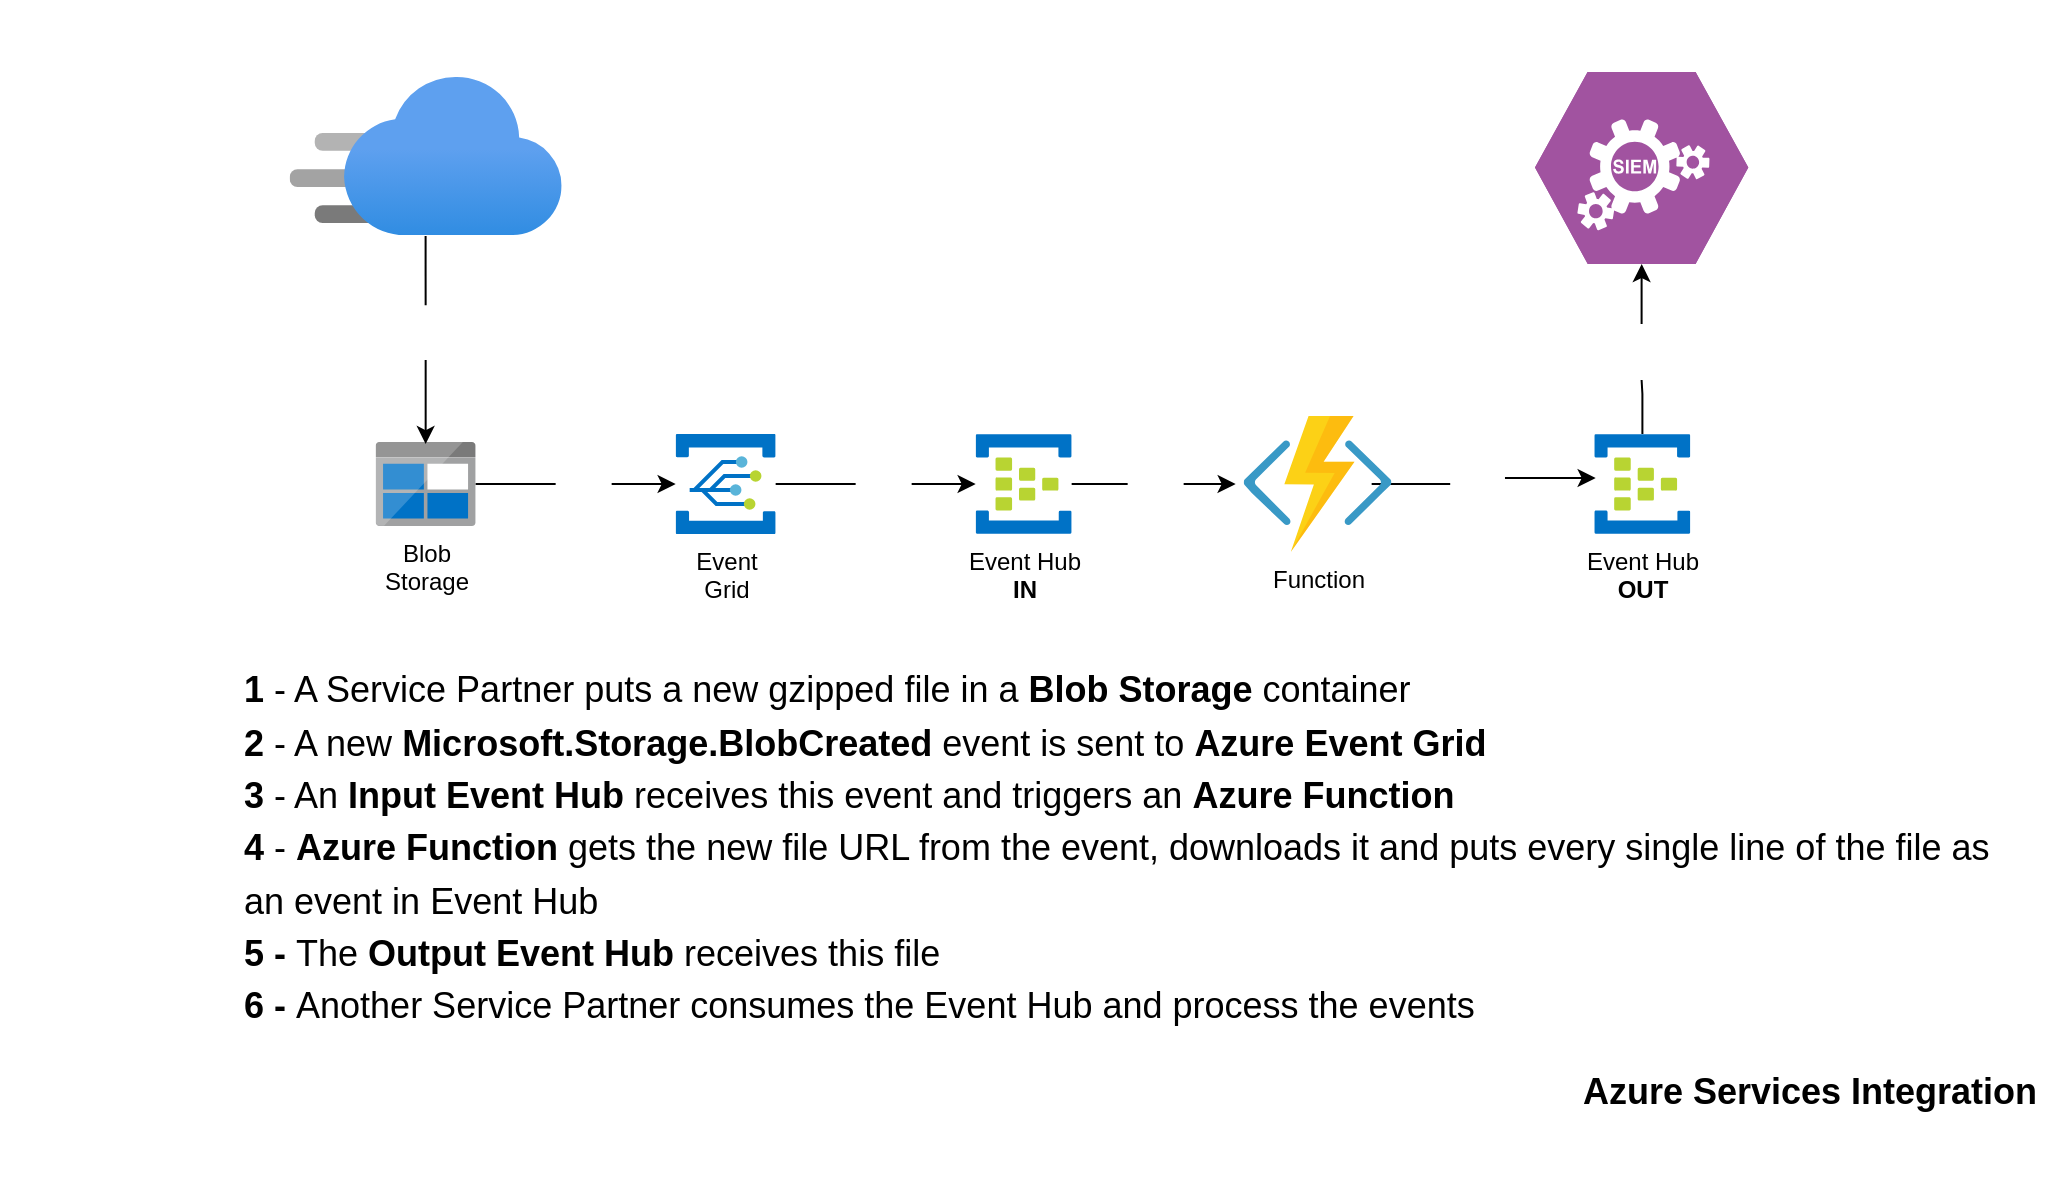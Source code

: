 <mxfile version="20.0.3" type="device"><diagram id="xA4b6KBRpSSzUmIABn6K" name="Page-1"><mxGraphModel dx="1186" dy="739" grid="1" gridSize="10" guides="1" tooltips="1" connect="1" arrows="1" fold="1" page="1" pageScale="1" pageWidth="1100" pageHeight="850" math="0" shadow="0"><root><mxCell id="0"/><mxCell id="1" parent="0"/><mxCell id="3fS4IhLneCbIRgJ8qDph-52" value="" style="rounded=0;whiteSpace=wrap;html=1;fontSize=18;strokeColor=none;" parent="1" vertex="1"><mxGeometry y="14" width="1019" height="590" as="geometry"/></mxCell><mxCell id="3fS4IhLneCbIRgJ8qDph-9" style="edgeStyle=orthogonalEdgeStyle;rounded=0;orthogonalLoop=1;jettySize=auto;html=1;startArrow=none;" parent="1" source="3fS4IhLneCbIRgJ8qDph-36" target="tDpnT1_5EtaKOc0BlaIm-2" edge="1"><mxGeometry relative="1" as="geometry"/></mxCell><mxCell id="tDpnT1_5EtaKOc0BlaIm-1" value="Event&lt;br&gt;Grid" style="sketch=0;aspect=fixed;html=1;points=[];align=center;image;fontSize=12;image=img/lib/mscae/Event_Grid.svg;" parent="1" vertex="1"><mxGeometry x="337.83" y="231" width="50" height="50" as="geometry"/></mxCell><mxCell id="3fS4IhLneCbIRgJ8qDph-10" style="edgeStyle=orthogonalEdgeStyle;rounded=0;orthogonalLoop=1;jettySize=auto;html=1;startArrow=none;" parent="1" source="3fS4IhLneCbIRgJ8qDph-39" edge="1"><mxGeometry relative="1" as="geometry"><mxPoint x="617.83" y="256.04" as="targetPoint"/></mxGeometry></mxCell><mxCell id="tDpnT1_5EtaKOc0BlaIm-2" value="Event Hub&lt;br&gt;&lt;b&gt;IN&lt;/b&gt;" style="sketch=0;aspect=fixed;html=1;points=[];align=center;image;fontSize=12;image=img/lib/mscae/Event_Hubs.svg;" parent="1" vertex="1"><mxGeometry x="487.83" y="231" width="48" height="50" as="geometry"/></mxCell><mxCell id="3fS4IhLneCbIRgJ8qDph-8" style="edgeStyle=orthogonalEdgeStyle;rounded=0;orthogonalLoop=1;jettySize=auto;html=1;entryX=0;entryY=0.5;entryDx=0;entryDy=0;entryPerimeter=0;startArrow=none;" parent="1" source="3fS4IhLneCbIRgJ8qDph-34" target="tDpnT1_5EtaKOc0BlaIm-1" edge="1"><mxGeometry relative="1" as="geometry"/></mxCell><mxCell id="3fS4IhLneCbIRgJ8qDph-1" value="Blob&lt;br&gt;Storage" style="sketch=0;aspect=fixed;html=1;points=[];align=center;image;fontSize=12;image=img/lib/mscae/BlobBlock.svg;" parent="1" vertex="1"><mxGeometry x="187.83" y="235" width="50" height="42" as="geometry"/></mxCell><mxCell id="3fS4IhLneCbIRgJ8qDph-31" style="edgeStyle=orthogonalEdgeStyle;rounded=0;orthogonalLoop=1;jettySize=auto;html=1;startArrow=none;" parent="1" source="3fS4IhLneCbIRgJ8qDph-48" target="3fS4IhLneCbIRgJ8qDph-12" edge="1"><mxGeometry relative="1" as="geometry"/></mxCell><mxCell id="3fS4IhLneCbIRgJ8qDph-5" value="Event Hub&lt;br&gt;&lt;b&gt;OUT&lt;/b&gt;" style="sketch=0;aspect=fixed;html=1;points=[];align=center;image;fontSize=12;image=img/lib/mscae/Event_Hubs.svg;" parent="1" vertex="1"><mxGeometry x="797.16" y="231" width="48" height="50" as="geometry"/></mxCell><mxCell id="3fS4IhLneCbIRgJ8qDph-12" value="" style="verticalLabelPosition=bottom;sketch=0;html=1;fillColor=#A153A0;strokeColor=#ffffff;verticalAlign=top;align=center;points=[[0,0.5,0],[0.125,0.25,0],[0.25,0,0],[0.5,0,0],[0.75,0,0],[0.875,0.25,0],[1,0.5,0],[0.875,0.75,0],[0.75,1,0],[0.5,1,0],[0.125,0.75,0]];pointerEvents=1;shape=mxgraph.cisco_safe.compositeIcon;bgIcon=mxgraph.cisco_safe.design.blank_device;resIcon=mxgraph.cisco_safe.design.siem;" parent="1" vertex="1"><mxGeometry x="767.49" y="50" width="106.67" height="96" as="geometry"/></mxCell><mxCell id="3fS4IhLneCbIRgJ8qDph-30" style="edgeStyle=orthogonalEdgeStyle;rounded=0;orthogonalLoop=1;jettySize=auto;html=1;entryX=0.5;entryY=0.024;entryDx=0;entryDy=0;entryPerimeter=0;startArrow=none;" parent="1" source="3fS4IhLneCbIRgJ8qDph-16" target="3fS4IhLneCbIRgJ8qDph-1" edge="1"><mxGeometry relative="1" as="geometry"/></mxCell><mxCell id="3fS4IhLneCbIRgJ8qDph-29" value="" style="aspect=fixed;html=1;points=[];align=center;image;fontSize=12;image=img/lib/azure2/app_services/CDN_Profiles.svg;" parent="1" vertex="1"><mxGeometry x="144.83" y="52" width="136" height="80" as="geometry"/></mxCell><mxCell id="3fS4IhLneCbIRgJ8qDph-16" value="" style="shape=image;html=1;verticalAlign=top;verticalLabelPosition=bottom;labelBackgroundColor=#ffffff;imageAspect=0;aspect=fixed;image=https://cdn0.iconfinder.com/data/icons/phosphor-fill-vol-3/256/number-square-one-fill-128.png" parent="1" vertex="1"><mxGeometry x="198.83" y="166" width="28" height="28" as="geometry"/></mxCell><mxCell id="3fS4IhLneCbIRgJ8qDph-32" value="" style="edgeStyle=orthogonalEdgeStyle;rounded=0;orthogonalLoop=1;jettySize=auto;html=1;entryX=0.5;entryY=0.024;entryDx=0;entryDy=0;entryPerimeter=0;endArrow=none;" parent="1" source="3fS4IhLneCbIRgJ8qDph-29" target="3fS4IhLneCbIRgJ8qDph-16" edge="1"><mxGeometry relative="1" as="geometry"><mxPoint x="212.83" y="132" as="sourcePoint"/><mxPoint x="212.83" y="236.008" as="targetPoint"/></mxGeometry></mxCell><mxCell id="3fS4IhLneCbIRgJ8qDph-34" value="" style="shape=image;html=1;verticalAlign=top;verticalLabelPosition=bottom;labelBackgroundColor=#ffffff;imageAspect=0;aspect=fixed;image=https://cdn0.iconfinder.com/data/icons/phosphor-fill-vol-3/256/number-square-two-fill-128.png" parent="1" vertex="1"><mxGeometry x="277.83" y="242" width="28" height="28" as="geometry"/></mxCell><mxCell id="3fS4IhLneCbIRgJ8qDph-35" value="" style="edgeStyle=orthogonalEdgeStyle;rounded=0;orthogonalLoop=1;jettySize=auto;html=1;entryX=0;entryY=0.5;entryDx=0;entryDy=0;entryPerimeter=0;endArrow=none;" parent="1" source="3fS4IhLneCbIRgJ8qDph-1" target="3fS4IhLneCbIRgJ8qDph-34" edge="1"><mxGeometry relative="1" as="geometry"><mxPoint x="237.83" y="256" as="sourcePoint"/><mxPoint x="337.83" y="256" as="targetPoint"/></mxGeometry></mxCell><mxCell id="3fS4IhLneCbIRgJ8qDph-36" value="" style="shape=image;html=1;verticalAlign=top;verticalLabelPosition=bottom;labelBackgroundColor=#ffffff;imageAspect=0;aspect=fixed;image=https://cdn0.iconfinder.com/data/icons/phosphor-fill-vol-3/256/number-square-three-fill-128.png" parent="1" vertex="1"><mxGeometry x="427.83" y="242" width="28" height="28" as="geometry"/></mxCell><mxCell id="3fS4IhLneCbIRgJ8qDph-37" value="" style="edgeStyle=orthogonalEdgeStyle;rounded=0;orthogonalLoop=1;jettySize=auto;html=1;endArrow=none;" parent="1" source="tDpnT1_5EtaKOc0BlaIm-1" target="3fS4IhLneCbIRgJ8qDph-36" edge="1"><mxGeometry relative="1" as="geometry"><mxPoint x="387.83" y="256" as="sourcePoint"/><mxPoint x="487.83" y="256" as="targetPoint"/></mxGeometry></mxCell><mxCell id="3fS4IhLneCbIRgJ8qDph-39" value="" style="shape=image;html=1;verticalAlign=top;verticalLabelPosition=bottom;labelBackgroundColor=#ffffff;imageAspect=0;aspect=fixed;image=https://cdn0.iconfinder.com/data/icons/phosphor-fill-vol-3/256/number-square-four-fill-128.png" parent="1" vertex="1"><mxGeometry x="563.83" y="242" width="28" height="28" as="geometry"/></mxCell><mxCell id="3fS4IhLneCbIRgJ8qDph-40" value="" style="edgeStyle=orthogonalEdgeStyle;rounded=0;orthogonalLoop=1;jettySize=auto;html=1;endArrow=none;" parent="1" source="tDpnT1_5EtaKOc0BlaIm-2" target="3fS4IhLneCbIRgJ8qDph-39" edge="1"><mxGeometry relative="1" as="geometry"><mxPoint x="535.83" y="256" as="sourcePoint"/><mxPoint x="617.83" y="256" as="targetPoint"/></mxGeometry></mxCell><mxCell id="3fS4IhLneCbIRgJ8qDph-46" style="edgeStyle=orthogonalEdgeStyle;rounded=0;orthogonalLoop=1;jettySize=auto;html=1;entryX=0.014;entryY=0.44;entryDx=0;entryDy=0;entryPerimeter=0;" parent="1" source="3fS4IhLneCbIRgJ8qDph-41" target="3fS4IhLneCbIRgJ8qDph-5" edge="1"><mxGeometry relative="1" as="geometry"/></mxCell><mxCell id="3fS4IhLneCbIRgJ8qDph-41" value="" style="shape=image;html=1;verticalAlign=top;verticalLabelPosition=bottom;labelBackgroundColor=#ffffff;imageAspect=0;aspect=fixed;image=https://cdn0.iconfinder.com/data/icons/phosphor-fill-vol-3/256/number-square-five-fill-128.png" parent="1" vertex="1"><mxGeometry x="724.49" y="239" width="28" height="28" as="geometry"/></mxCell><mxCell id="3fS4IhLneCbIRgJ8qDph-45" value="" style="edgeStyle=orthogonalEdgeStyle;rounded=0;orthogonalLoop=1;jettySize=auto;html=1;entryX=0.021;entryY=0.6;entryDx=0;entryDy=0;entryPerimeter=0;endArrow=none;" parent="1" target="3fS4IhLneCbIRgJ8qDph-41" edge="1"><mxGeometry relative="1" as="geometry"><mxPoint x="685.83" y="256.04" as="sourcePoint"/><mxPoint x="768.838" y="256" as="targetPoint"/></mxGeometry></mxCell><mxCell id="3fS4IhLneCbIRgJ8qDph-47" value="Function" style="sketch=0;aspect=fixed;html=1;points=[];align=center;image;fontSize=12;image=img/lib/mscae/Functions.svg;" parent="1" vertex="1"><mxGeometry x="621.83" y="222" width="73.91" height="68" as="geometry"/></mxCell><mxCell id="3fS4IhLneCbIRgJ8qDph-48" value="" style="shape=image;html=1;verticalAlign=top;verticalLabelPosition=bottom;labelBackgroundColor=#ffffff;imageAspect=0;aspect=fixed;image=https://cdn0.iconfinder.com/data/icons/phosphor-fill-vol-3/256/number-square-six-fill-128.png" parent="1" vertex="1"><mxGeometry x="806.82" y="176" width="28" height="28" as="geometry"/></mxCell><mxCell id="3fS4IhLneCbIRgJ8qDph-49" value="" style="edgeStyle=orthogonalEdgeStyle;rounded=0;orthogonalLoop=1;jettySize=auto;html=1;endArrow=none;" parent="1" source="3fS4IhLneCbIRgJ8qDph-5" target="3fS4IhLneCbIRgJ8qDph-48" edge="1"><mxGeometry relative="1" as="geometry"><mxPoint x="821.15" y="231" as="sourcePoint"/><mxPoint x="820.91" y="146" as="targetPoint"/></mxGeometry></mxCell><mxCell id="3fS4IhLneCbIRgJ8qDph-50" value="&lt;font style=&quot;font-size: 18px;&quot;&gt;&lt;b&gt;1&lt;/b&gt; - A Service Partner puts a new gzipped file in a &lt;b&gt;Blob Storage&lt;/b&gt; container&lt;br&gt;&lt;b&gt;2&lt;/b&gt;&amp;nbsp;- A new &lt;b&gt;Microsoft.Storage.BlobCreated&lt;/b&gt;&amp;nbsp;event is sent to &lt;b&gt;Azure Event Grid&lt;/b&gt;&lt;br&gt;&lt;b&gt;3&lt;/b&gt; - An &lt;b&gt;Input Event Hub&lt;/b&gt; receives this event and triggers an &lt;b&gt;Azure Function&lt;br&gt;4 &lt;/b&gt;- &lt;b&gt;Azure Function&lt;/b&gt;&amp;nbsp;gets the new file URL from the event, downloads it and puts every single line of the file as an event in Event Hub&lt;b&gt;&lt;br&gt;5 - &lt;/b&gt;The &lt;b&gt;Output Event Hub &lt;/b&gt;receives this file&lt;br&gt;&lt;b&gt;6 - &lt;/b&gt;Another Service Partner consumes the Event Hub and process the events&lt;/font&gt;" style="text;html=1;strokeColor=none;fillColor=none;align=left;verticalAlign=middle;whiteSpace=wrap;rounded=0;fontSize=22;" parent="1" vertex="1"><mxGeometry x="120" y="352" width="887" height="170" as="geometry"/></mxCell><mxCell id="3fS4IhLneCbIRgJ8qDph-53" value="" style="shape=image;verticalLabelPosition=bottom;labelBackgroundColor=default;verticalAlign=top;aspect=fixed;imageAspect=0;image=https://upload.wikimedia.org/wikipedia/commons/thumb/f/fa/Microsoft_Azure.svg/1200px-Microsoft_Azure.svg.png;" parent="1" vertex="1"><mxGeometry x="730" y="530" width="59.33" height="59.33" as="geometry"/></mxCell><mxCell id="3fS4IhLneCbIRgJ8qDph-54" value="Azure Services Integration" style="text;html=1;strokeColor=none;fillColor=none;align=center;verticalAlign=middle;whiteSpace=wrap;rounded=0;fontSize=18;fontStyle=1" parent="1" vertex="1"><mxGeometry x="780" y="545.33" width="250" height="30" as="geometry"/></mxCell></root></mxGraphModel></diagram></mxfile>